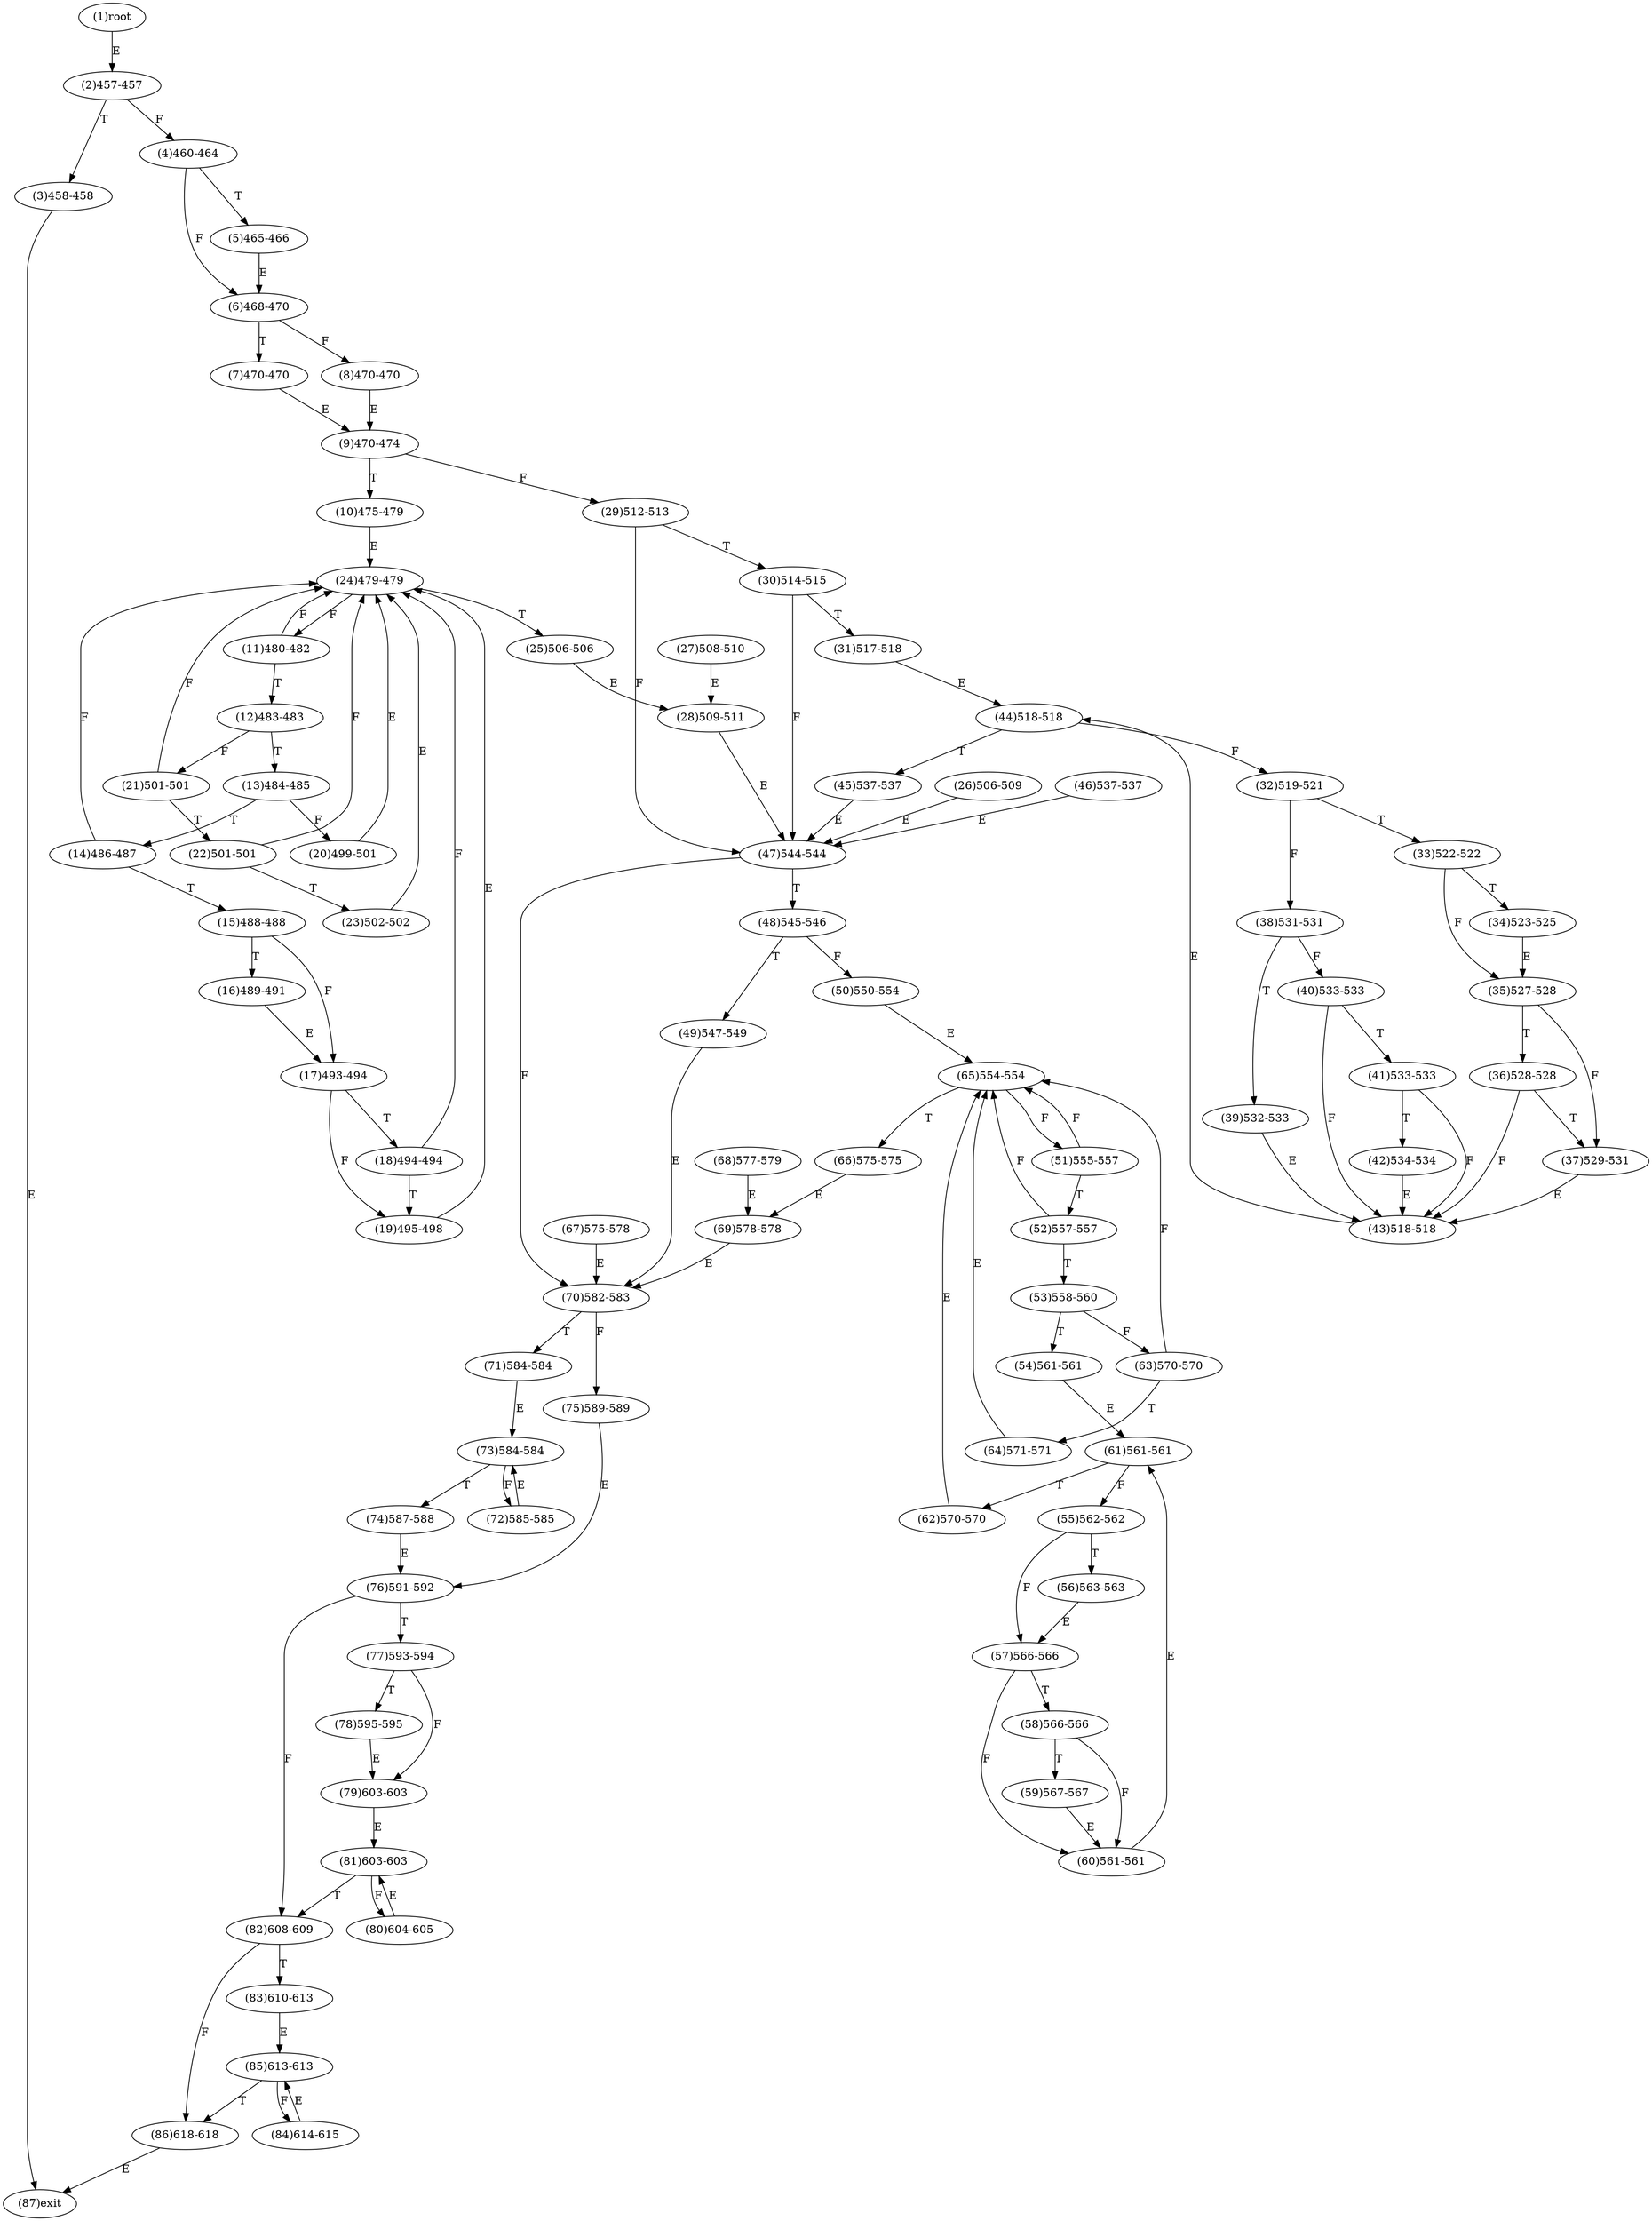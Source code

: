 digraph "" { 
1[ label="(1)root"];
2[ label="(2)457-457"];
3[ label="(3)458-458"];
4[ label="(4)460-464"];
5[ label="(5)465-466"];
6[ label="(6)468-470"];
7[ label="(7)470-470"];
8[ label="(8)470-470"];
9[ label="(9)470-474"];
10[ label="(10)475-479"];
11[ label="(11)480-482"];
12[ label="(12)483-483"];
13[ label="(13)484-485"];
14[ label="(14)486-487"];
15[ label="(15)488-488"];
17[ label="(17)493-494"];
16[ label="(16)489-491"];
19[ label="(19)495-498"];
18[ label="(18)494-494"];
21[ label="(21)501-501"];
20[ label="(20)499-501"];
23[ label="(23)502-502"];
22[ label="(22)501-501"];
25[ label="(25)506-506"];
24[ label="(24)479-479"];
27[ label="(27)508-510"];
26[ label="(26)506-509"];
29[ label="(29)512-513"];
28[ label="(28)509-511"];
31[ label="(31)517-518"];
30[ label="(30)514-515"];
34[ label="(34)523-525"];
35[ label="(35)527-528"];
32[ label="(32)519-521"];
33[ label="(33)522-522"];
38[ label="(38)531-531"];
39[ label="(39)532-533"];
36[ label="(36)528-528"];
37[ label="(37)529-531"];
42[ label="(42)534-534"];
43[ label="(43)518-518"];
40[ label="(40)533-533"];
41[ label="(41)533-533"];
46[ label="(46)537-537"];
47[ label="(47)544-544"];
44[ label="(44)518-518"];
45[ label="(45)537-537"];
51[ label="(51)555-557"];
50[ label="(50)550-554"];
49[ label="(49)547-549"];
48[ label="(48)545-546"];
55[ label="(55)562-562"];
54[ label="(54)561-561"];
53[ label="(53)558-560"];
52[ label="(52)557-557"];
59[ label="(59)567-567"];
58[ label="(58)566-566"];
57[ label="(57)566-566"];
56[ label="(56)563-563"];
63[ label="(63)570-570"];
62[ label="(62)570-570"];
61[ label="(61)561-561"];
60[ label="(60)561-561"];
68[ label="(68)577-579"];
69[ label="(69)578-578"];
70[ label="(70)582-583"];
71[ label="(71)584-584"];
64[ label="(64)571-571"];
65[ label="(65)554-554"];
66[ label="(66)575-575"];
67[ label="(67)575-578"];
76[ label="(76)591-592"];
77[ label="(77)593-594"];
78[ label="(78)595-595"];
79[ label="(79)603-603"];
72[ label="(72)585-585"];
73[ label="(73)584-584"];
74[ label="(74)587-588"];
75[ label="(75)589-589"];
85[ label="(85)613-613"];
84[ label="(84)614-615"];
87[ label="(87)exit"];
86[ label="(86)618-618"];
81[ label="(81)603-603"];
80[ label="(80)604-605"];
83[ label="(83)610-613"];
82[ label="(82)608-609"];
1->2[ label="E"];
2->4[ label="F"];
2->3[ label="T"];
3->87[ label="E"];
4->6[ label="F"];
4->5[ label="T"];
5->6[ label="E"];
6->8[ label="F"];
6->7[ label="T"];
7->9[ label="E"];
8->9[ label="E"];
9->29[ label="F"];
9->10[ label="T"];
10->24[ label="E"];
11->24[ label="F"];
11->12[ label="T"];
12->21[ label="F"];
12->13[ label="T"];
13->20[ label="F"];
13->14[ label="T"];
14->24[ label="F"];
14->15[ label="T"];
15->17[ label="F"];
15->16[ label="T"];
16->17[ label="E"];
17->19[ label="F"];
17->18[ label="T"];
18->24[ label="F"];
18->19[ label="T"];
19->24[ label="E"];
20->24[ label="E"];
21->24[ label="F"];
21->22[ label="T"];
22->24[ label="F"];
22->23[ label="T"];
23->24[ label="E"];
24->11[ label="F"];
24->25[ label="T"];
25->28[ label="E"];
26->47[ label="E"];
27->28[ label="E"];
28->47[ label="E"];
29->47[ label="F"];
29->30[ label="T"];
30->47[ label="F"];
30->31[ label="T"];
31->44[ label="E"];
32->38[ label="F"];
32->33[ label="T"];
33->35[ label="F"];
33->34[ label="T"];
34->35[ label="E"];
35->37[ label="F"];
35->36[ label="T"];
36->43[ label="F"];
36->37[ label="T"];
37->43[ label="E"];
38->40[ label="F"];
38->39[ label="T"];
39->43[ label="E"];
40->43[ label="F"];
40->41[ label="T"];
41->43[ label="F"];
41->42[ label="T"];
42->43[ label="E"];
43->44[ label="E"];
44->32[ label="F"];
44->45[ label="T"];
45->47[ label="E"];
46->47[ label="E"];
47->70[ label="F"];
47->48[ label="T"];
48->50[ label="F"];
48->49[ label="T"];
49->70[ label="E"];
50->65[ label="E"];
51->65[ label="F"];
51->52[ label="T"];
52->65[ label="F"];
52->53[ label="T"];
53->63[ label="F"];
53->54[ label="T"];
54->61[ label="E"];
55->57[ label="F"];
55->56[ label="T"];
56->57[ label="E"];
57->60[ label="F"];
57->58[ label="T"];
58->60[ label="F"];
58->59[ label="T"];
59->60[ label="E"];
60->61[ label="E"];
61->55[ label="F"];
61->62[ label="T"];
62->65[ label="E"];
63->65[ label="F"];
63->64[ label="T"];
64->65[ label="E"];
65->51[ label="F"];
65->66[ label="T"];
66->69[ label="E"];
67->70[ label="E"];
68->69[ label="E"];
69->70[ label="E"];
70->75[ label="F"];
70->71[ label="T"];
71->73[ label="E"];
72->73[ label="E"];
73->72[ label="F"];
73->74[ label="T"];
74->76[ label="E"];
75->76[ label="E"];
76->82[ label="F"];
76->77[ label="T"];
77->79[ label="F"];
77->78[ label="T"];
78->79[ label="E"];
79->81[ label="E"];
80->81[ label="E"];
81->80[ label="F"];
81->82[ label="T"];
82->86[ label="F"];
82->83[ label="T"];
83->85[ label="E"];
84->85[ label="E"];
85->84[ label="F"];
85->86[ label="T"];
86->87[ label="E"];
}